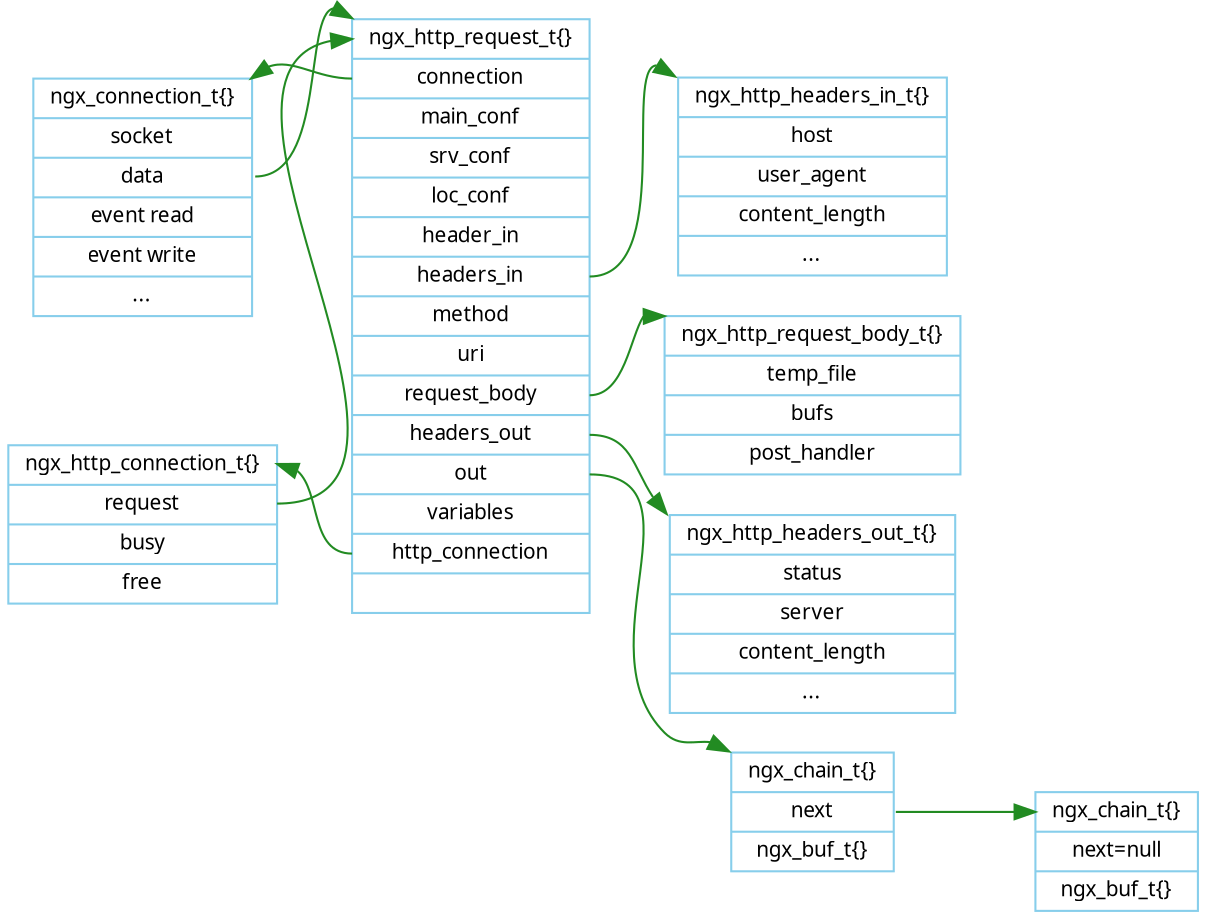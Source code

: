 digraph ngx_array {
   rankdir=LR;
   node [shape=record, color=skyblue, fontname="Verdana", fontsize=10];
   edge [color=forestgreen, fontname="Verdana", fontsize=10];

   ngx_connection_t [label="<head>ngx_connection_t\{\}|socket|<data>data|event read|event write|..."];
   ngx_http_connection_t [label="<head>ngx_http_connection_t\{\}|<request>request|busy|free"];
   ngx_http_request_t [label="<head>ngx_http_request_t\{\}|<connection>connection|main_conf|srv_conf|loc_conf\
   |header_in|<headers_in>headers_in|method|uri|<request_body>request_body|<headers_out>headers_out|<out>out|variables|<http_connection>http_connection|"];

   ngx_http_headers_in_t [label="<head>ngx_http_headers_in_t\{\}|host|user_agent|content_length|..."];
   ngx_http_headers_out_t [label="<head>ngx_http_headers_out_t\{\}|status|server|content_length|..."];
   ngx_http_request_body_t [label="<head>ngx_http_request_body_t\{\}|temp_file|bufs|post_handler"];
   ngx_chain_t_1 [label="<head>ngx_chain_t\{\}|<next>next|ngx_buf_t\{\}"];
   ngx_chain_t_2 [label="<head>ngx_chain_t\{\}|<next>next=null|ngx_buf_t\{\}"];

   ngx_connection_t:data -> ngx_http_request_t:head:nw;
   ngx_http_request_t:connection -> ngx_connection_t:head:ne [weight=100];
   ngx_http_connection_t:request -> ngx_http_request_t:head;
   ngx_http_request_t:http_connection -> ngx_http_connection_t:head;
   ngx_http_request_t:headers_in -> ngx_http_headers_in_t:head:nw;
   ngx_http_request_t:headers_out -> ngx_http_headers_out_t:head:nw;
   ngx_http_request_t:request_body -> ngx_http_request_body_t:head:nw;
   ngx_http_request_t:out -> ngx_chain_t_1:head:nw;
   ngx_chain_t_1:next -> ngx_chain_t_2:head;


   {rank=same; ngx_connection_t; ngx_http_connection_t; };
}